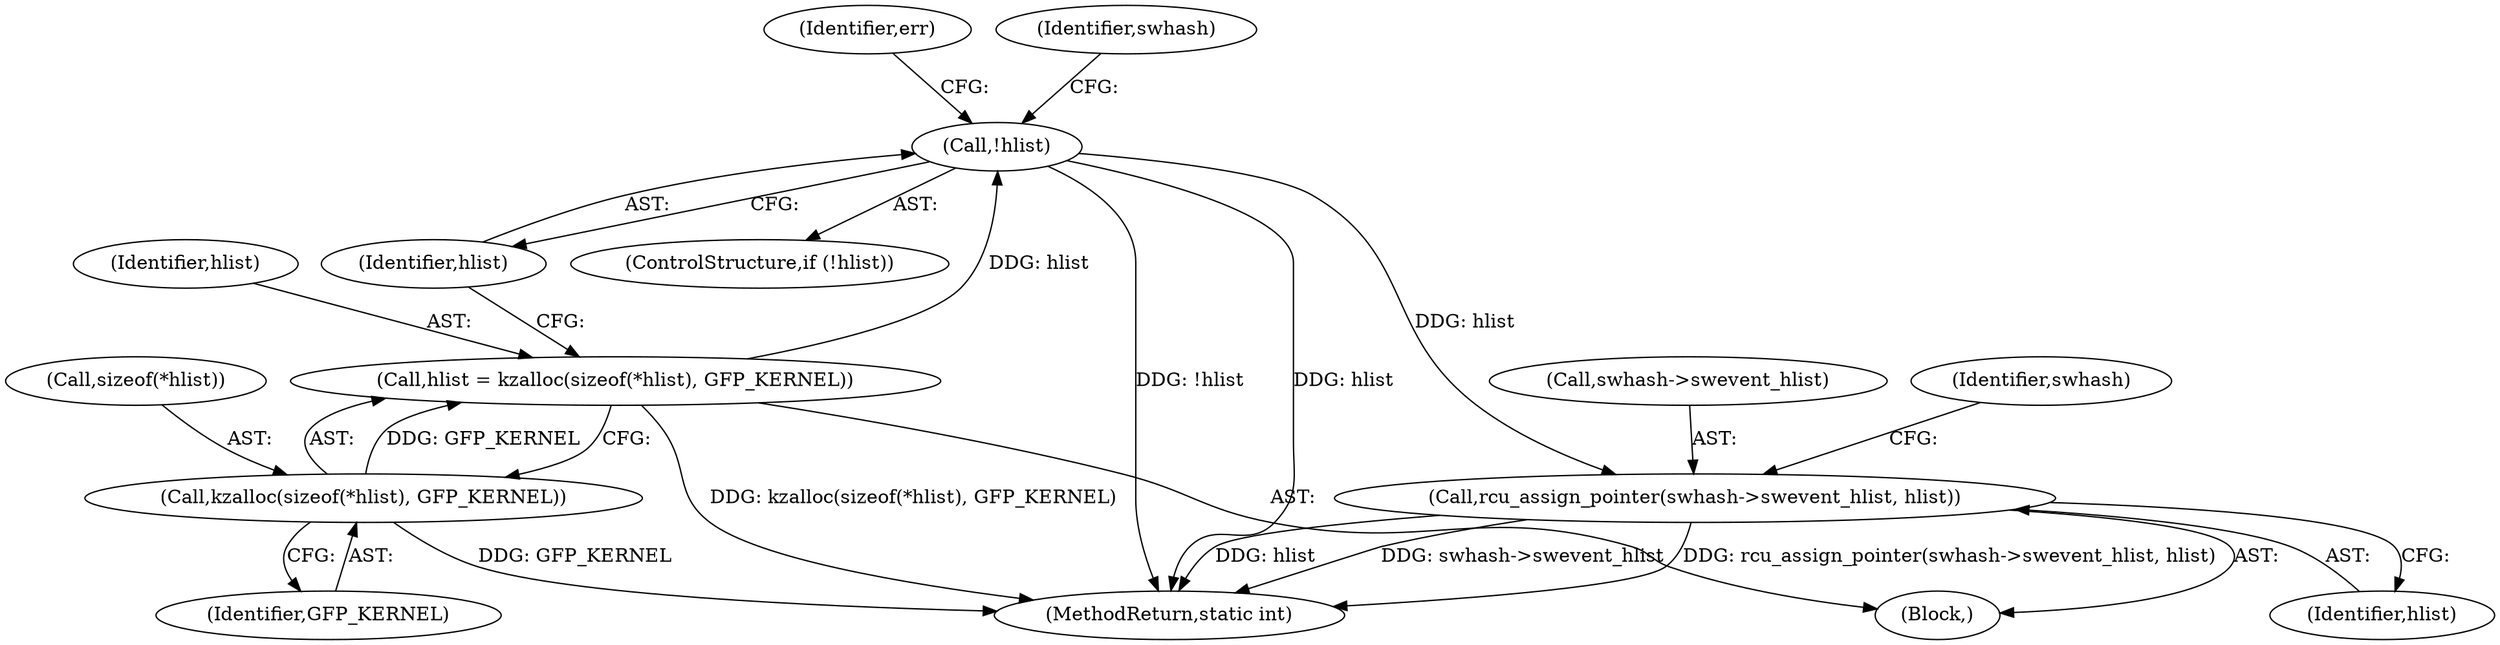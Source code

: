 digraph "0_linux_12ca6ad2e3a896256f086497a7c7406a547ee373_2@pointer" {
"1000145" [label="(Call,rcu_assign_pointer(swhash->swevent_hlist, hlist))"];
"1000137" [label="(Call,!hlist)"];
"1000129" [label="(Call,hlist = kzalloc(sizeof(*hlist), GFP_KERNEL))"];
"1000131" [label="(Call,kzalloc(sizeof(*hlist), GFP_KERNEL))"];
"1000136" [label="(ControlStructure,if (!hlist))"];
"1000132" [label="(Call,sizeof(*hlist))"];
"1000137" [label="(Call,!hlist)"];
"1000149" [label="(Identifier,hlist)"];
"1000131" [label="(Call,kzalloc(sizeof(*hlist), GFP_KERNEL))"];
"1000141" [label="(Identifier,err)"];
"1000162" [label="(MethodReturn,static int)"];
"1000127" [label="(Block,)"];
"1000129" [label="(Call,hlist = kzalloc(sizeof(*hlist), GFP_KERNEL))"];
"1000130" [label="(Identifier,hlist)"];
"1000146" [label="(Call,swhash->swevent_hlist)"];
"1000135" [label="(Identifier,GFP_KERNEL)"];
"1000147" [label="(Identifier,swhash)"];
"1000138" [label="(Identifier,hlist)"];
"1000145" [label="(Call,rcu_assign_pointer(swhash->swevent_hlist, hlist))"];
"1000152" [label="(Identifier,swhash)"];
"1000145" -> "1000127"  [label="AST: "];
"1000145" -> "1000149"  [label="CFG: "];
"1000146" -> "1000145"  [label="AST: "];
"1000149" -> "1000145"  [label="AST: "];
"1000152" -> "1000145"  [label="CFG: "];
"1000145" -> "1000162"  [label="DDG: hlist"];
"1000145" -> "1000162"  [label="DDG: swhash->swevent_hlist"];
"1000145" -> "1000162"  [label="DDG: rcu_assign_pointer(swhash->swevent_hlist, hlist)"];
"1000137" -> "1000145"  [label="DDG: hlist"];
"1000137" -> "1000136"  [label="AST: "];
"1000137" -> "1000138"  [label="CFG: "];
"1000138" -> "1000137"  [label="AST: "];
"1000141" -> "1000137"  [label="CFG: "];
"1000147" -> "1000137"  [label="CFG: "];
"1000137" -> "1000162"  [label="DDG: hlist"];
"1000137" -> "1000162"  [label="DDG: !hlist"];
"1000129" -> "1000137"  [label="DDG: hlist"];
"1000129" -> "1000127"  [label="AST: "];
"1000129" -> "1000131"  [label="CFG: "];
"1000130" -> "1000129"  [label="AST: "];
"1000131" -> "1000129"  [label="AST: "];
"1000138" -> "1000129"  [label="CFG: "];
"1000129" -> "1000162"  [label="DDG: kzalloc(sizeof(*hlist), GFP_KERNEL)"];
"1000131" -> "1000129"  [label="DDG: GFP_KERNEL"];
"1000131" -> "1000135"  [label="CFG: "];
"1000132" -> "1000131"  [label="AST: "];
"1000135" -> "1000131"  [label="AST: "];
"1000131" -> "1000162"  [label="DDG: GFP_KERNEL"];
}
